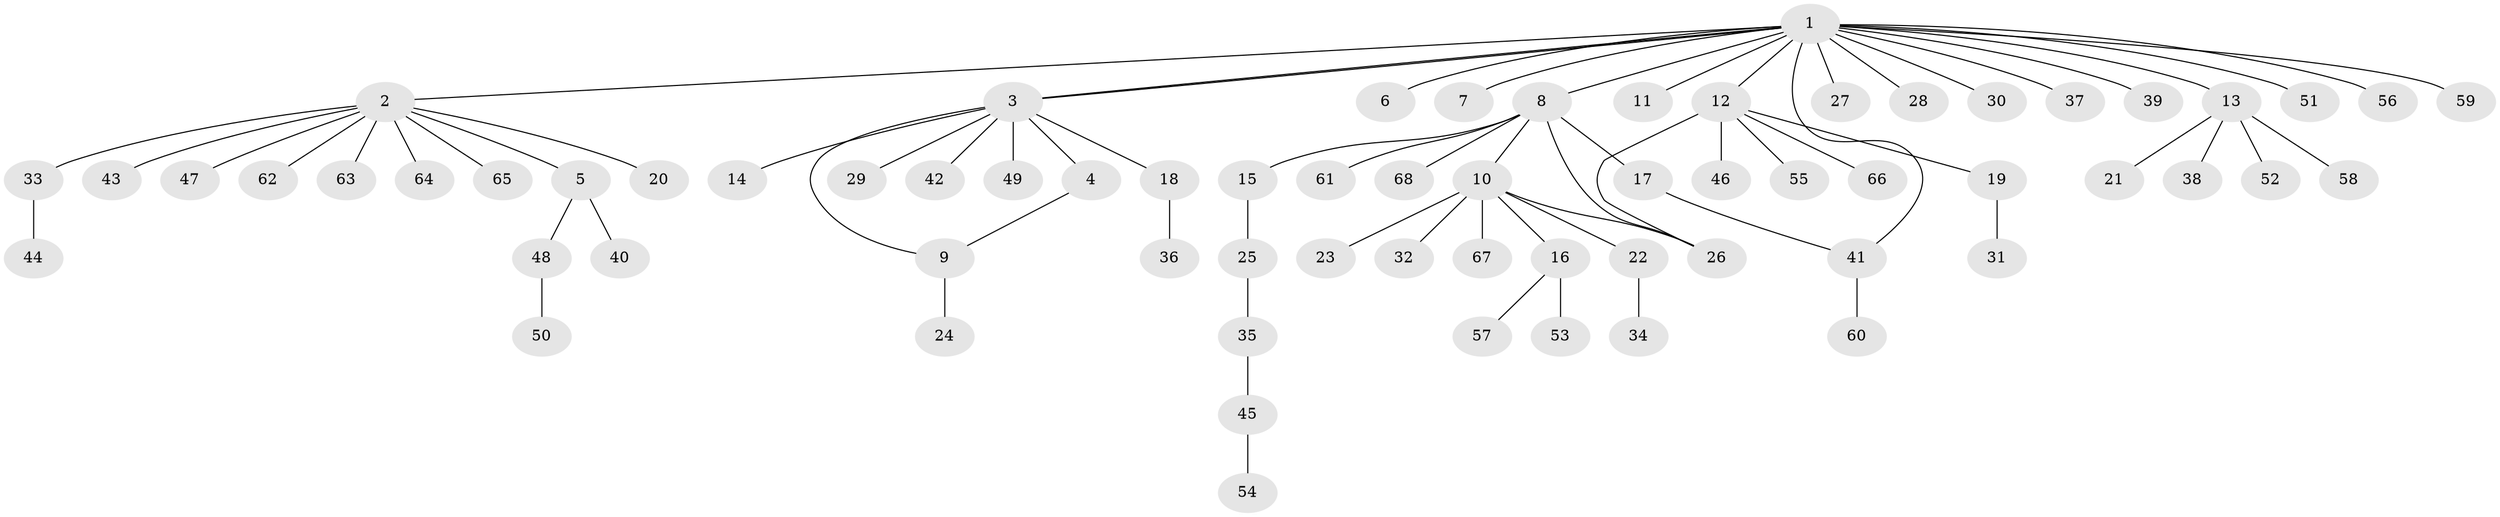 // Generated by graph-tools (version 1.1) at 2025/26/03/09/25 03:26:08]
// undirected, 68 vertices, 72 edges
graph export_dot {
graph [start="1"]
  node [color=gray90,style=filled];
  1;
  2;
  3;
  4;
  5;
  6;
  7;
  8;
  9;
  10;
  11;
  12;
  13;
  14;
  15;
  16;
  17;
  18;
  19;
  20;
  21;
  22;
  23;
  24;
  25;
  26;
  27;
  28;
  29;
  30;
  31;
  32;
  33;
  34;
  35;
  36;
  37;
  38;
  39;
  40;
  41;
  42;
  43;
  44;
  45;
  46;
  47;
  48;
  49;
  50;
  51;
  52;
  53;
  54;
  55;
  56;
  57;
  58;
  59;
  60;
  61;
  62;
  63;
  64;
  65;
  66;
  67;
  68;
  1 -- 2;
  1 -- 3;
  1 -- 3;
  1 -- 6;
  1 -- 7;
  1 -- 8;
  1 -- 11;
  1 -- 12;
  1 -- 13;
  1 -- 27;
  1 -- 28;
  1 -- 30;
  1 -- 37;
  1 -- 39;
  1 -- 41;
  1 -- 51;
  1 -- 56;
  1 -- 59;
  2 -- 5;
  2 -- 20;
  2 -- 33;
  2 -- 43;
  2 -- 47;
  2 -- 62;
  2 -- 63;
  2 -- 64;
  2 -- 65;
  3 -- 4;
  3 -- 9;
  3 -- 14;
  3 -- 18;
  3 -- 29;
  3 -- 42;
  3 -- 49;
  4 -- 9;
  5 -- 40;
  5 -- 48;
  8 -- 10;
  8 -- 15;
  8 -- 17;
  8 -- 26;
  8 -- 61;
  8 -- 68;
  9 -- 24;
  10 -- 16;
  10 -- 22;
  10 -- 23;
  10 -- 26;
  10 -- 32;
  10 -- 67;
  12 -- 19;
  12 -- 26;
  12 -- 46;
  12 -- 55;
  12 -- 66;
  13 -- 21;
  13 -- 38;
  13 -- 52;
  13 -- 58;
  15 -- 25;
  16 -- 53;
  16 -- 57;
  17 -- 41;
  18 -- 36;
  19 -- 31;
  22 -- 34;
  25 -- 35;
  33 -- 44;
  35 -- 45;
  41 -- 60;
  45 -- 54;
  48 -- 50;
}
